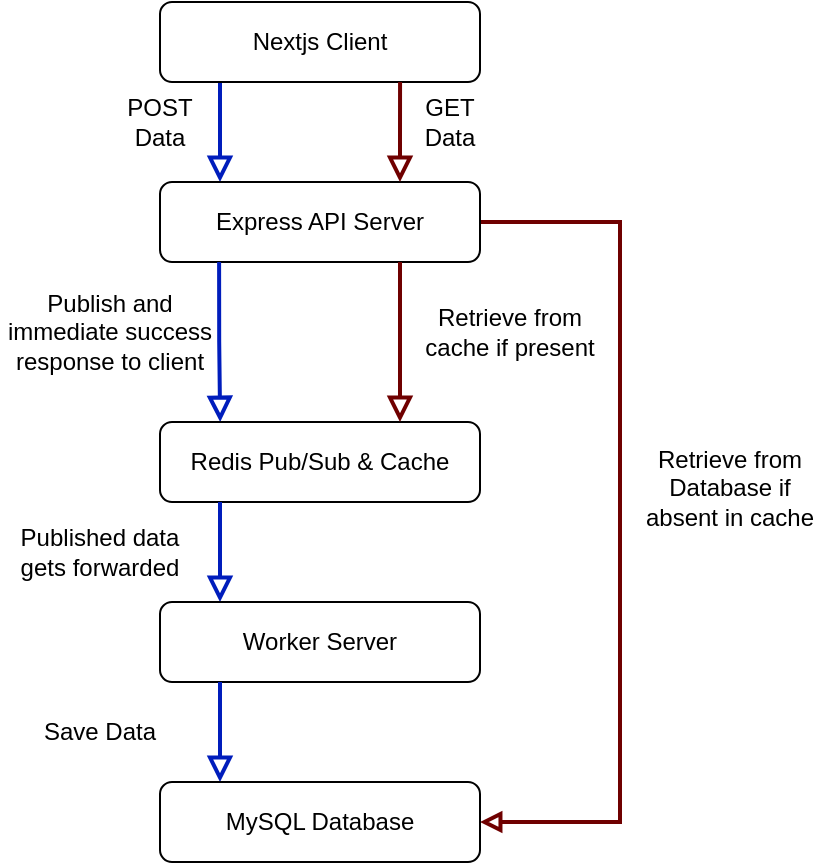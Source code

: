 <mxfile version="20.4.1" type="device"><diagram id="C5RBs43oDa-KdzZeNtuy" name="Page-1"><mxGraphModel dx="2893" dy="1340" grid="1" gridSize="10" guides="1" tooltips="1" connect="1" arrows="1" fold="1" page="1" pageScale="1" pageWidth="827" pageHeight="1169" math="0" shadow="0"><root><mxCell id="WIyWlLk6GJQsqaUBKTNV-0"/><mxCell id="WIyWlLk6GJQsqaUBKTNV-1" parent="WIyWlLk6GJQsqaUBKTNV-0"/><mxCell id="WIyWlLk6GJQsqaUBKTNV-2" value="" style="rounded=0;html=1;jettySize=auto;orthogonalLoop=1;fontSize=11;endArrow=block;endFill=0;endSize=8;strokeWidth=2;shadow=0;labelBackgroundColor=none;edgeStyle=orthogonalEdgeStyle;fillColor=#0050ef;strokeColor=#001DBC;" parent="WIyWlLk6GJQsqaUBKTNV-1" edge="1"><mxGeometry relative="1" as="geometry"><mxPoint x="190" y="343" as="sourcePoint"/><mxPoint x="190" y="393" as="targetPoint"/><Array as="points"><mxPoint x="190" y="353"/><mxPoint x="190" y="353"/></Array></mxGeometry></mxCell><mxCell id="APD8Mw8oB8hHSOioJClh-17" style="edgeStyle=orthogonalEdgeStyle;rounded=0;orthogonalLoop=1;jettySize=auto;html=1;exitX=1;exitY=0.5;exitDx=0;exitDy=0;entryX=1;entryY=0.5;entryDx=0;entryDy=0;endArrow=block;endFill=0;fillColor=#a20025;strokeColor=#6F0000;strokeWidth=2;" edge="1" parent="WIyWlLk6GJQsqaUBKTNV-1" source="APD8Mw8oB8hHSOioJClh-1" target="APD8Mw8oB8hHSOioJClh-8"><mxGeometry relative="1" as="geometry"><Array as="points"><mxPoint x="390" y="413"/><mxPoint x="390" y="713"/></Array></mxGeometry></mxCell><mxCell id="WIyWlLk6GJQsqaUBKTNV-3" value="Nextjs Client" style="rounded=1;whiteSpace=wrap;html=1;fontSize=12;glass=0;strokeWidth=1;shadow=0;" parent="WIyWlLk6GJQsqaUBKTNV-1" vertex="1"><mxGeometry x="160" y="303" width="160" height="40" as="geometry"/></mxCell><mxCell id="APD8Mw8oB8hHSOioJClh-1" value="Express API Server" style="rounded=1;whiteSpace=wrap;html=1;fontSize=12;glass=0;strokeWidth=1;shadow=0;" vertex="1" parent="WIyWlLk6GJQsqaUBKTNV-1"><mxGeometry x="160" y="393" width="160" height="40" as="geometry"/></mxCell><mxCell id="APD8Mw8oB8hHSOioJClh-3" value="" style="rounded=0;html=1;jettySize=auto;orthogonalLoop=1;fontSize=11;endArrow=block;endFill=0;endSize=8;strokeWidth=2;shadow=0;labelBackgroundColor=none;edgeStyle=orthogonalEdgeStyle;entryX=0.188;entryY=0;entryDx=0;entryDy=0;entryPerimeter=0;fillColor=#0050ef;strokeColor=#001DBC;" edge="1" parent="WIyWlLk6GJQsqaUBKTNV-1" target="APD8Mw8oB8hHSOioJClh-4"><mxGeometry relative="1" as="geometry"><mxPoint x="189.55" y="433" as="sourcePoint"/><mxPoint x="154.97" y="503" as="targetPoint"/><Array as="points"><mxPoint x="190" y="473"/></Array></mxGeometry></mxCell><mxCell id="APD8Mw8oB8hHSOioJClh-4" value="Redis Pub/Sub &amp;amp; Cache" style="rounded=1;whiteSpace=wrap;html=1;fontSize=12;glass=0;strokeWidth=1;shadow=0;" vertex="1" parent="WIyWlLk6GJQsqaUBKTNV-1"><mxGeometry x="160" y="513" width="160" height="40" as="geometry"/></mxCell><mxCell id="APD8Mw8oB8hHSOioJClh-5" value="" style="rounded=0;html=1;jettySize=auto;orthogonalLoop=1;fontSize=11;endArrow=block;endFill=0;endSize=8;strokeWidth=2;shadow=0;labelBackgroundColor=none;edgeStyle=orthogonalEdgeStyle;fillColor=#0050ef;strokeColor=#001DBC;" edge="1" parent="WIyWlLk6GJQsqaUBKTNV-1"><mxGeometry relative="1" as="geometry"><mxPoint x="190" y="553" as="sourcePoint"/><mxPoint x="190" y="603" as="targetPoint"/><Array as="points"><mxPoint x="190" y="563"/><mxPoint x="190" y="563"/></Array></mxGeometry></mxCell><mxCell id="APD8Mw8oB8hHSOioJClh-6" value="Worker Server" style="rounded=1;whiteSpace=wrap;html=1;fontSize=12;glass=0;strokeWidth=1;shadow=0;" vertex="1" parent="WIyWlLk6GJQsqaUBKTNV-1"><mxGeometry x="160" y="603" width="160" height="40" as="geometry"/></mxCell><mxCell id="APD8Mw8oB8hHSOioJClh-7" value="" style="rounded=0;html=1;jettySize=auto;orthogonalLoop=1;fontSize=11;endArrow=block;endFill=0;endSize=8;strokeWidth=2;shadow=0;labelBackgroundColor=none;edgeStyle=orthogonalEdgeStyle;fillColor=#0050ef;strokeColor=#001DBC;" edge="1" parent="WIyWlLk6GJQsqaUBKTNV-1"><mxGeometry relative="1" as="geometry"><mxPoint x="190" y="643" as="sourcePoint"/><mxPoint x="190" y="693" as="targetPoint"/><Array as="points"><mxPoint x="190" y="653"/><mxPoint x="190" y="653"/></Array></mxGeometry></mxCell><mxCell id="APD8Mw8oB8hHSOioJClh-8" value="MySQL Database" style="rounded=1;whiteSpace=wrap;html=1;fontSize=12;glass=0;strokeWidth=1;shadow=0;" vertex="1" parent="WIyWlLk6GJQsqaUBKTNV-1"><mxGeometry x="160" y="693" width="160" height="40" as="geometry"/></mxCell><mxCell id="APD8Mw8oB8hHSOioJClh-9" value="POST Data" style="text;html=1;strokeColor=none;fillColor=none;align=center;verticalAlign=middle;whiteSpace=wrap;rounded=0;" vertex="1" parent="WIyWlLk6GJQsqaUBKTNV-1"><mxGeometry x="130" y="348" width="60" height="30" as="geometry"/></mxCell><mxCell id="APD8Mw8oB8hHSOioJClh-10" value="Publish and immediate success response to client" style="text;html=1;strokeColor=none;fillColor=none;align=center;verticalAlign=middle;whiteSpace=wrap;rounded=0;" vertex="1" parent="WIyWlLk6GJQsqaUBKTNV-1"><mxGeometry x="80" y="446.75" width="110" height="42.5" as="geometry"/></mxCell><mxCell id="APD8Mw8oB8hHSOioJClh-11" value="Published data gets forwarded" style="text;html=1;strokeColor=none;fillColor=none;align=center;verticalAlign=middle;whiteSpace=wrap;rounded=0;" vertex="1" parent="WIyWlLk6GJQsqaUBKTNV-1"><mxGeometry x="80" y="563" width="100" height="30" as="geometry"/></mxCell><mxCell id="APD8Mw8oB8hHSOioJClh-12" value="Save Data" style="text;html=1;strokeColor=none;fillColor=none;align=center;verticalAlign=middle;whiteSpace=wrap;rounded=0;" vertex="1" parent="WIyWlLk6GJQsqaUBKTNV-1"><mxGeometry x="95" y="653" width="70" height="30" as="geometry"/></mxCell><mxCell id="APD8Mw8oB8hHSOioJClh-13" value="" style="rounded=0;html=1;jettySize=auto;orthogonalLoop=1;fontSize=11;endArrow=block;endFill=0;endSize=8;strokeWidth=2;shadow=0;labelBackgroundColor=none;edgeStyle=orthogonalEdgeStyle;fillColor=#a20025;strokeColor=#6F0000;" edge="1" parent="WIyWlLk6GJQsqaUBKTNV-1"><mxGeometry relative="1" as="geometry"><mxPoint x="280.034" y="343" as="sourcePoint"/><mxPoint x="280" y="393" as="targetPoint"/><Array as="points"><mxPoint x="280" y="373"/><mxPoint x="280" y="373"/></Array></mxGeometry></mxCell><mxCell id="APD8Mw8oB8hHSOioJClh-14" value="GET&lt;br&gt;Data" style="text;html=1;strokeColor=none;fillColor=none;align=center;verticalAlign=middle;whiteSpace=wrap;rounded=0;" vertex="1" parent="WIyWlLk6GJQsqaUBKTNV-1"><mxGeometry x="280" y="353" width="50" height="20" as="geometry"/></mxCell><mxCell id="APD8Mw8oB8hHSOioJClh-15" value="" style="rounded=0;html=1;jettySize=auto;orthogonalLoop=1;fontSize=11;endArrow=block;endFill=0;endSize=8;strokeWidth=2;shadow=0;labelBackgroundColor=none;edgeStyle=orthogonalEdgeStyle;entryX=0.75;entryY=0;entryDx=0;entryDy=0;exitX=0.75;exitY=1;exitDx=0;exitDy=0;fillColor=#a20025;strokeColor=#6F0000;" edge="1" parent="WIyWlLk6GJQsqaUBKTNV-1" source="APD8Mw8oB8hHSOioJClh-1" target="APD8Mw8oB8hHSOioJClh-4"><mxGeometry relative="1" as="geometry"><mxPoint x="270.034" y="433" as="sourcePoint"/><mxPoint x="270" y="493" as="targetPoint"/><Array as="points"/></mxGeometry></mxCell><mxCell id="APD8Mw8oB8hHSOioJClh-16" value="Retrieve from cache if present" style="text;html=1;strokeColor=none;fillColor=none;align=center;verticalAlign=middle;whiteSpace=wrap;rounded=0;" vertex="1" parent="WIyWlLk6GJQsqaUBKTNV-1"><mxGeometry x="290" y="453" width="90" height="30" as="geometry"/></mxCell><mxCell id="APD8Mw8oB8hHSOioJClh-18" value="Retrieve from Database if absent in cache" style="text;html=1;strokeColor=none;fillColor=none;align=center;verticalAlign=middle;whiteSpace=wrap;rounded=0;" vertex="1" parent="WIyWlLk6GJQsqaUBKTNV-1"><mxGeometry x="400" y="513" width="90" height="66.25" as="geometry"/></mxCell></root></mxGraphModel></diagram></mxfile>